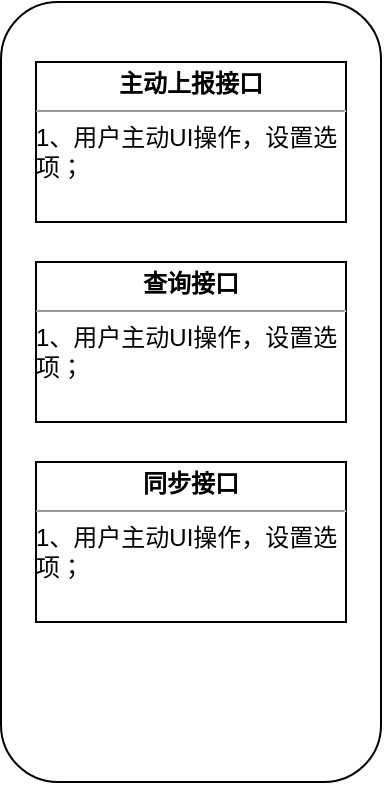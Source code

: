 <mxfile version="22.1.3" type="github">
  <diagram name="第 1 页" id="ABIjIzkRnBiu6rsOv1db">
    <mxGraphModel dx="793" dy="430" grid="1" gridSize="10" guides="1" tooltips="1" connect="1" arrows="1" fold="1" page="1" pageScale="1" pageWidth="827" pageHeight="1169" math="0" shadow="0">
      <root>
        <mxCell id="0" />
        <mxCell id="1" parent="0" />
        <mxCell id="BfVs3BLts10dUY9S-u7j-1" value="" style="rounded=1;whiteSpace=wrap;html=1;" vertex="1" parent="1">
          <mxGeometry x="157.5" y="120" width="190" height="390" as="geometry" />
        </mxCell>
        <mxCell id="BfVs3BLts10dUY9S-u7j-15" value="&lt;p style=&quot;margin:0px;margin-top:4px;text-align:center;&quot;&gt;&lt;b&gt;主动上报接口&lt;/b&gt;&lt;/p&gt;&lt;hr size=&quot;1&quot;&gt;&lt;div style=&quot;height:2px;&quot;&gt;1、用户主动UI操作，设置选项；&lt;/div&gt;&lt;div style=&quot;height:2px;&quot;&gt;&lt;br&gt;&lt;/div&gt;&lt;div style=&quot;height:2px;&quot;&gt;&lt;br&gt;&lt;/div&gt;&lt;div style=&quot;height:2px;&quot;&gt;&lt;br&gt;&lt;/div&gt;" style="verticalAlign=top;align=left;overflow=fill;fontSize=12;fontFamily=Helvetica;html=1;whiteSpace=wrap;" vertex="1" parent="1">
          <mxGeometry x="175" y="150" width="155" height="80" as="geometry" />
        </mxCell>
        <mxCell id="BfVs3BLts10dUY9S-u7j-16" value="&lt;p style=&quot;margin:0px;margin-top:4px;text-align:center;&quot;&gt;&lt;b&gt;查询接口&lt;/b&gt;&lt;/p&gt;&lt;hr size=&quot;1&quot;&gt;&lt;div style=&quot;height:2px;&quot;&gt;1、用户主动UI操作，设置选项；&lt;/div&gt;&lt;div style=&quot;height:2px;&quot;&gt;&lt;br&gt;&lt;/div&gt;&lt;div style=&quot;height:2px;&quot;&gt;&lt;br&gt;&lt;/div&gt;&lt;div style=&quot;height:2px;&quot;&gt;&lt;br&gt;&lt;/div&gt;" style="verticalAlign=top;align=left;overflow=fill;fontSize=12;fontFamily=Helvetica;html=1;whiteSpace=wrap;" vertex="1" parent="1">
          <mxGeometry x="175" y="250" width="155" height="80" as="geometry" />
        </mxCell>
        <mxCell id="BfVs3BLts10dUY9S-u7j-17" value="&lt;p style=&quot;margin:0px;margin-top:4px;text-align:center;&quot;&gt;&lt;b&gt;同步接口&lt;/b&gt;&lt;/p&gt;&lt;hr size=&quot;1&quot;&gt;&lt;div style=&quot;height:2px;&quot;&gt;1、用户主动UI操作，设置选项；&lt;/div&gt;&lt;div style=&quot;height:2px;&quot;&gt;&lt;br&gt;&lt;/div&gt;&lt;div style=&quot;height:2px;&quot;&gt;&lt;br&gt;&lt;/div&gt;&lt;div style=&quot;height:2px;&quot;&gt;&lt;br&gt;&lt;/div&gt;" style="verticalAlign=top;align=left;overflow=fill;fontSize=12;fontFamily=Helvetica;html=1;whiteSpace=wrap;" vertex="1" parent="1">
          <mxGeometry x="175" y="350" width="155" height="80" as="geometry" />
        </mxCell>
      </root>
    </mxGraphModel>
  </diagram>
</mxfile>
